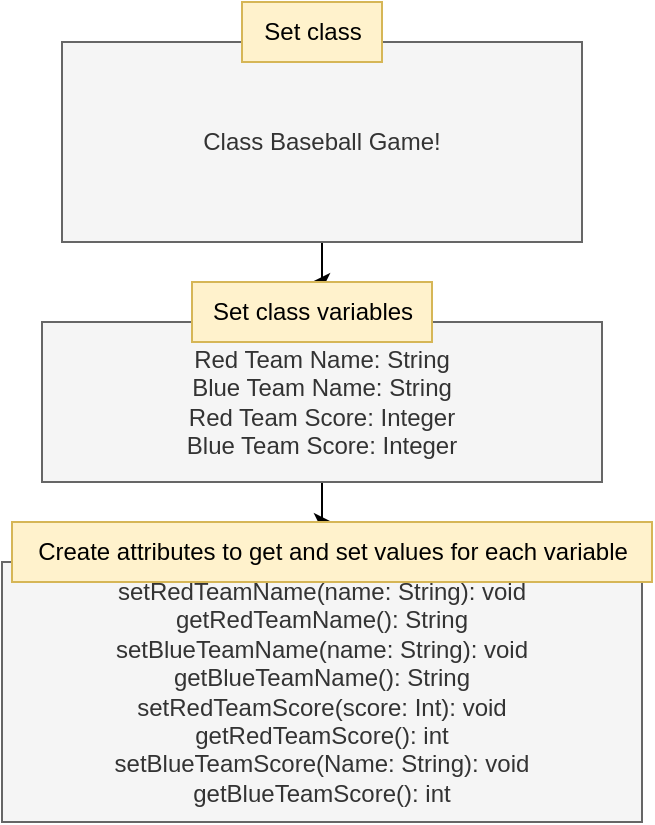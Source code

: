 <mxfile version="21.1.1" type="github">
  <diagram name="Page-1" id="FkdXeDvfEsBKhogp4X-z">
    <mxGraphModel dx="1434" dy="796" grid="1" gridSize="10" guides="1" tooltips="1" connect="1" arrows="1" fold="1" page="1" pageScale="1" pageWidth="850" pageHeight="1100" math="0" shadow="0">
      <root>
        <mxCell id="0" />
        <mxCell id="1" parent="0" />
        <mxCell id="XAGFkQ6AK7H2ISQv4rUd-7" value="" style="edgeStyle=orthogonalEdgeStyle;rounded=0;orthogonalLoop=1;jettySize=auto;html=1;" edge="1" parent="1" source="XAGFkQ6AK7H2ISQv4rUd-1" target="XAGFkQ6AK7H2ISQv4rUd-5">
          <mxGeometry relative="1" as="geometry" />
        </mxCell>
        <mxCell id="XAGFkQ6AK7H2ISQv4rUd-1" value="Class Baseball Game!" style="rounded=0;whiteSpace=wrap;html=1;fillColor=#f5f5f5;fontColor=#333333;strokeColor=#666666;" vertex="1" parent="1">
          <mxGeometry x="290" y="120" width="260" height="100" as="geometry" />
        </mxCell>
        <mxCell id="XAGFkQ6AK7H2ISQv4rUd-8" value="" style="edgeStyle=orthogonalEdgeStyle;rounded=0;orthogonalLoop=1;jettySize=auto;html=1;" edge="1" parent="1" source="XAGFkQ6AK7H2ISQv4rUd-2" target="XAGFkQ6AK7H2ISQv4rUd-6">
          <mxGeometry relative="1" as="geometry" />
        </mxCell>
        <mxCell id="XAGFkQ6AK7H2ISQv4rUd-2" value="Red Team Name: String&lt;br&gt;Blue Team Name: String&lt;br&gt;Red Team Score: Integer&lt;br&gt;Blue Team Score: Integer" style="rounded=0;whiteSpace=wrap;html=1;fillColor=#f5f5f5;fontColor=#333333;strokeColor=#666666;" vertex="1" parent="1">
          <mxGeometry x="280" y="260" width="280" height="80" as="geometry" />
        </mxCell>
        <mxCell id="XAGFkQ6AK7H2ISQv4rUd-3" value="setRedTeamName(name: String): void&lt;br&gt;getRedTeamName(): String&lt;br&gt;setBlueTeamName(name: String): void&lt;br&gt;getBlueTeamName(): String&lt;br&gt;setRedTeamScore(score: Int): void&lt;br&gt;getRedTeamScore(): int&lt;br&gt;setBlueTeamScore(Name: String): void&lt;br&gt;getBlueTeamScore(): int" style="rounded=0;whiteSpace=wrap;html=1;fillColor=#f5f5f5;fontColor=#333333;strokeColor=#666666;" vertex="1" parent="1">
          <mxGeometry x="260" y="380" width="320" height="130" as="geometry" />
        </mxCell>
        <mxCell id="XAGFkQ6AK7H2ISQv4rUd-4" value="Set class" style="text;html=1;align=center;verticalAlign=middle;resizable=0;points=[];autosize=1;strokeColor=#d6b656;fillColor=#fff2cc;" vertex="1" parent="1">
          <mxGeometry x="380" y="100" width="70" height="30" as="geometry" />
        </mxCell>
        <mxCell id="XAGFkQ6AK7H2ISQv4rUd-5" value="Set class variables" style="text;html=1;align=center;verticalAlign=middle;resizable=0;points=[];autosize=1;strokeColor=#d6b656;fillColor=#fff2cc;" vertex="1" parent="1">
          <mxGeometry x="355" y="240" width="120" height="30" as="geometry" />
        </mxCell>
        <mxCell id="XAGFkQ6AK7H2ISQv4rUd-6" value="Create attributes to get and set values for each variable" style="text;html=1;align=center;verticalAlign=middle;resizable=0;points=[];autosize=1;strokeColor=#d6b656;fillColor=#fff2cc;" vertex="1" parent="1">
          <mxGeometry x="265" y="360" width="320" height="30" as="geometry" />
        </mxCell>
      </root>
    </mxGraphModel>
  </diagram>
</mxfile>
